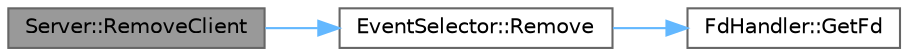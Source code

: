 digraph "Server::RemoveClient"
{
 // LATEX_PDF_SIZE
  bgcolor="transparent";
  edge [fontname=Helvetica,fontsize=10,labelfontname=Helvetica,labelfontsize=10];
  node [fontname=Helvetica,fontsize=10,shape=box,height=0.2,width=0.4];
  rankdir="LR";
  Node1 [id="Node000001",label="Server::RemoveClient",height=0.2,width=0.4,color="gray40", fillcolor="grey60", style="filled", fontcolor="black",tooltip="Удаляет клиента из списка."];
  Node1 -> Node2 [id="edge3_Node000001_Node000002",color="steelblue1",style="solid",tooltip=" "];
  Node2 [id="Node000002",label="EventSelector::Remove",height=0.2,width=0.4,color="grey40", fillcolor="white", style="filled",URL="$class_event_selector.html#af19b17fc68f47b35d52d3e9585e1308a",tooltip="Удаляет дескриптор файла из массива."];
  Node2 -> Node3 [id="edge4_Node000002_Node000003",color="steelblue1",style="solid",tooltip=" "];
  Node3 [id="Node000003",label="FdHandler::GetFd",height=0.2,width=0.4,color="grey40", fillcolor="white", style="filled",URL="$class_fd_handler.html#a99ab037a5e79aa296fc4c4752f4a368a",tooltip="Получает дескриптор файла."];
}

